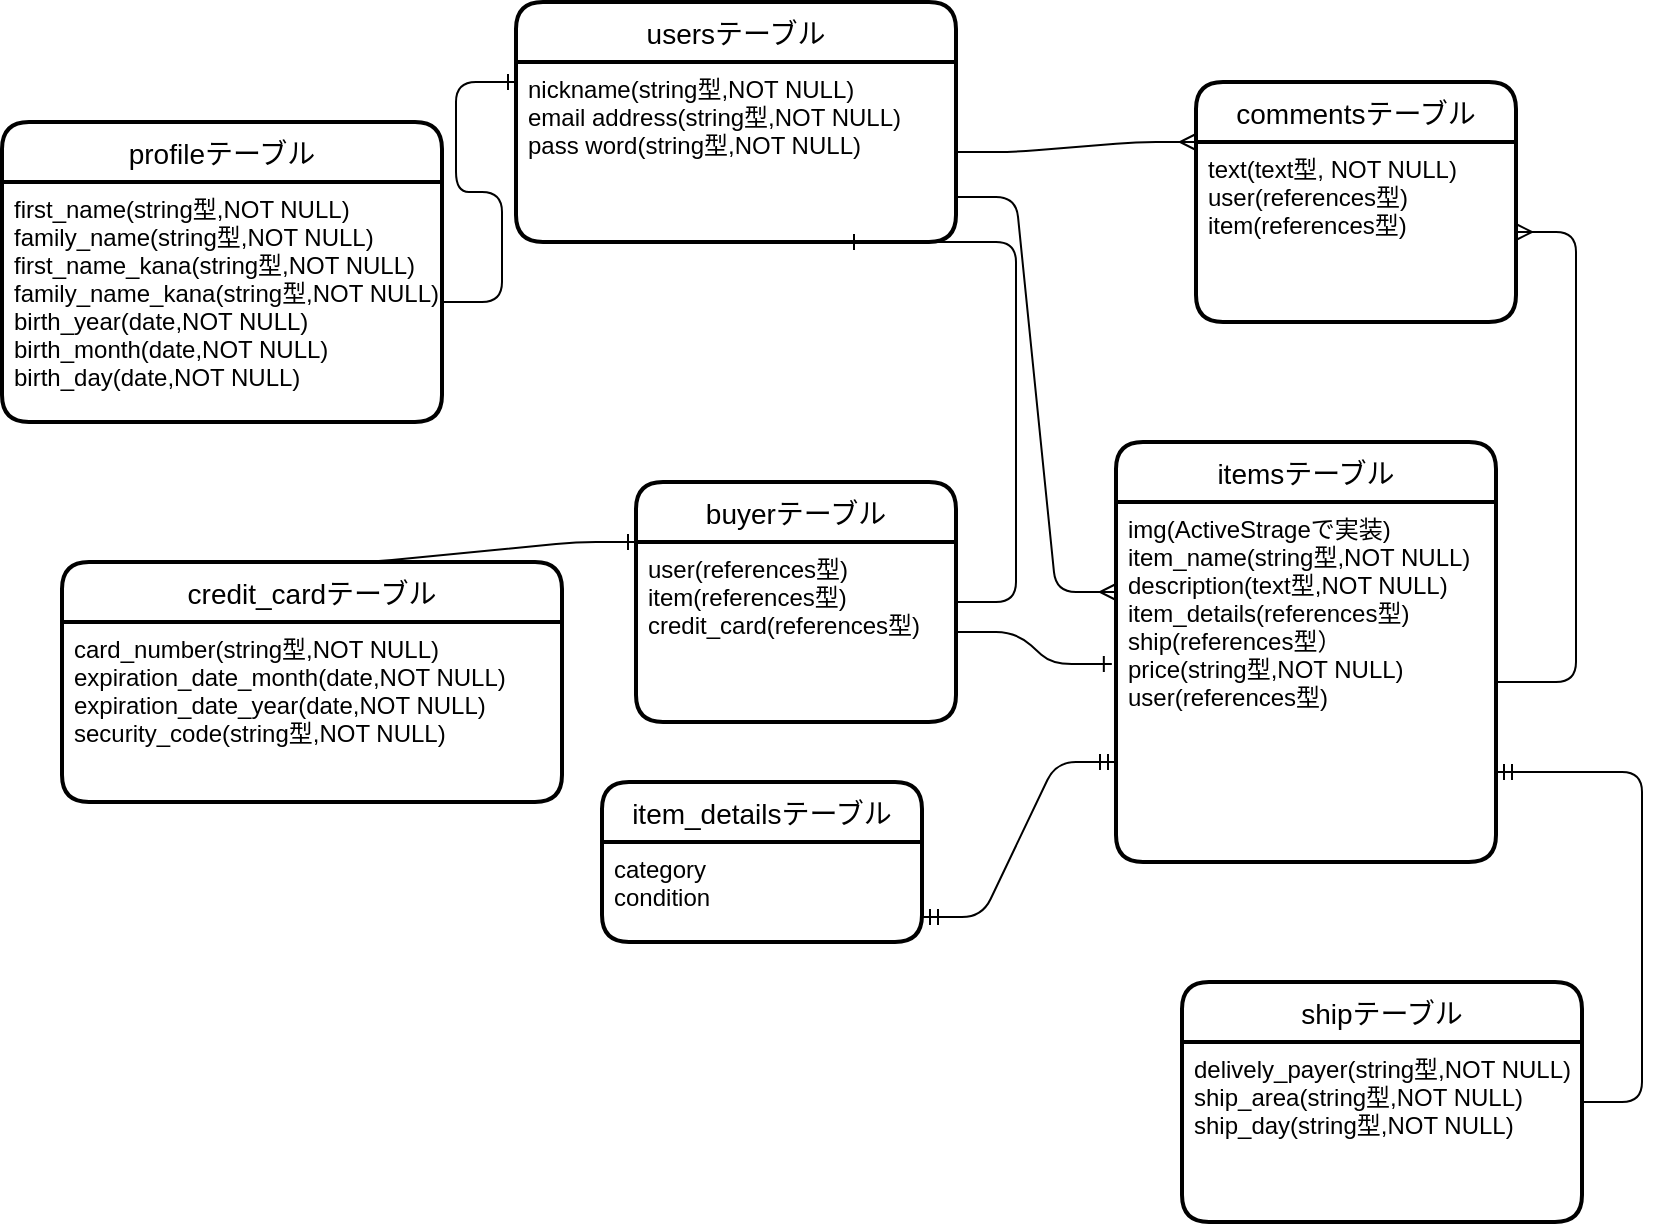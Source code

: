 <mxfile version="13.10.0" type="embed">
    <diagram id="ktSkhCPGU-JCYie2QiZc" name="ページ1">
        <mxGraphModel dx="1294" dy="526" grid="1" gridSize="10" guides="1" tooltips="1" connect="1" arrows="1" fold="1" page="1" pageScale="1" pageWidth="850" pageHeight="1100" math="0" shadow="0">
            <root>
                <mxCell id="0"/>
                <mxCell id="1" parent="0"/>
                <mxCell id="15" value="usersテーブル" style="swimlane;childLayout=stackLayout;horizontal=1;startSize=30;horizontalStack=0;rounded=1;fontSize=14;fontStyle=0;strokeWidth=2;resizeParent=0;resizeLast=1;shadow=0;dashed=0;align=center;" parent="1" vertex="1">
                    <mxGeometry x="257" y="20" width="220" height="120" as="geometry"/>
                </mxCell>
                <mxCell id="16" value="nickname(string型,NOT NULL)&#10;email address(string型,NOT NULL)&#10;pass word(string型,NOT NULL)&#10;&#10;" style="align=left;strokeColor=none;fillColor=none;spacingLeft=4;fontSize=12;verticalAlign=top;resizable=0;rotatable=0;part=1;" parent="15" vertex="1">
                    <mxGeometry y="30" width="220" height="90" as="geometry"/>
                </mxCell>
                <mxCell id="17" value="itemsテーブル" style="swimlane;childLayout=stackLayout;horizontal=1;startSize=30;horizontalStack=0;rounded=1;fontSize=14;fontStyle=0;strokeWidth=2;resizeParent=0;resizeLast=1;shadow=0;dashed=0;align=center;" parent="1" vertex="1">
                    <mxGeometry x="557" y="240" width="190" height="210" as="geometry"/>
                </mxCell>
                <mxCell id="18" value="img(ActiveStrageで実装)&#10;item_name(string型,NOT NULL)&#10;description(text型,NOT NULL)&#10;item_details(references型)&#10;ship(references型）&#10;price(string型,NOT NULL)&#10;user(references型)&#10;" style="align=left;strokeColor=none;fillColor=none;spacingLeft=4;fontSize=12;verticalAlign=top;resizable=0;rotatable=0;part=1;" parent="17" vertex="1">
                    <mxGeometry y="30" width="190" height="180" as="geometry"/>
                </mxCell>
                <mxCell id="22" value="commentsテーブル" style="swimlane;childLayout=stackLayout;horizontal=1;startSize=30;horizontalStack=0;rounded=1;fontSize=14;fontStyle=0;strokeWidth=2;resizeParent=0;resizeLast=1;shadow=0;dashed=0;align=center;" vertex="1" parent="1">
                    <mxGeometry x="597" y="60" width="160" height="120" as="geometry"/>
                </mxCell>
                <mxCell id="23" value="text(text型, NOT NULL)&#10;user(references型)&#10;item(references型)" style="align=left;strokeColor=none;fillColor=none;spacingLeft=4;fontSize=12;verticalAlign=top;resizable=0;rotatable=0;part=1;" vertex="1" parent="22">
                    <mxGeometry y="30" width="160" height="90" as="geometry"/>
                </mxCell>
                <mxCell id="24" value="" style="edgeStyle=entityRelationEdgeStyle;fontSize=12;html=1;endArrow=ERmany;" edge="1" parent="1" source="18" target="23">
                    <mxGeometry width="100" height="100" relative="1" as="geometry">
                        <mxPoint x="447" y="540" as="sourcePoint"/>
                        <mxPoint x="547" y="440" as="targetPoint"/>
                    </mxGeometry>
                </mxCell>
                <mxCell id="25" value="" style="edgeStyle=entityRelationEdgeStyle;fontSize=12;html=1;endArrow=ERmany;exitX=1;exitY=0.75;exitDx=0;exitDy=0;entryX=0;entryY=0.25;entryDx=0;entryDy=0;" edge="1" parent="1" source="16" target="18">
                    <mxGeometry width="100" height="100" relative="1" as="geometry">
                        <mxPoint x="227" y="190" as="sourcePoint"/>
                        <mxPoint x="257" y="420" as="targetPoint"/>
                    </mxGeometry>
                </mxCell>
                <mxCell id="27" value="" style="edgeStyle=entityRelationEdgeStyle;fontSize=12;html=1;endArrow=ERmany;entryX=0;entryY=0.25;entryDx=0;entryDy=0;" edge="1" parent="1" source="16" target="22">
                    <mxGeometry width="100" height="100" relative="1" as="geometry">
                        <mxPoint x="567" y="260" as="sourcePoint"/>
                        <mxPoint x="577" y="195" as="targetPoint"/>
                    </mxGeometry>
                </mxCell>
                <mxCell id="33" value="" style="edgeStyle=entityRelationEdgeStyle;fontSize=12;html=1;endArrow=ERmandOne;startArrow=ERmandOne;exitX=1;exitY=0.75;exitDx=0;exitDy=0;" edge="1" parent="1" source="41">
                    <mxGeometry width="100" height="100" relative="1" as="geometry">
                        <mxPoint x="517" y="540" as="sourcePoint"/>
                        <mxPoint x="557" y="400" as="targetPoint"/>
                    </mxGeometry>
                </mxCell>
                <mxCell id="34" value="credit_cardテーブル" style="swimlane;childLayout=stackLayout;horizontal=1;startSize=30;horizontalStack=0;rounded=1;fontSize=14;fontStyle=0;strokeWidth=2;resizeParent=0;resizeLast=1;shadow=0;dashed=0;align=center;" vertex="1" parent="1">
                    <mxGeometry x="30" y="300" width="250" height="120" as="geometry"/>
                </mxCell>
                <mxCell id="35" value="card_number(string型,NOT NULL)&#10;expiration_date_month(date,NOT NULL)&#10;expiration_date_year(date,NOT NULL)&#10;security_code(string型,NOT NULL)&#10;" style="align=left;strokeColor=none;fillColor=none;spacingLeft=4;fontSize=12;verticalAlign=top;resizable=0;rotatable=0;part=1;" vertex="1" parent="34">
                    <mxGeometry y="30" width="250" height="90" as="geometry"/>
                </mxCell>
                <mxCell id="36" value="" style="edgeStyle=entityRelationEdgeStyle;fontSize=12;html=1;endArrow=ERone;endFill=1;entryX=0;entryY=0;entryDx=0;entryDy=0;exitX=0.5;exitY=0;exitDx=0;exitDy=0;" edge="1" parent="1" source="34" target="47">
                    <mxGeometry width="100" height="100" relative="1" as="geometry">
                        <mxPoint x="227" y="380" as="sourcePoint"/>
                        <mxPoint x="247" y="140" as="targetPoint"/>
                    </mxGeometry>
                </mxCell>
                <mxCell id="40" value="item_detailsテーブル" style="swimlane;childLayout=stackLayout;horizontal=1;startSize=30;horizontalStack=0;rounded=1;fontSize=14;fontStyle=0;strokeWidth=2;resizeParent=0;resizeLast=1;shadow=0;dashed=0;align=center;" vertex="1" parent="1">
                    <mxGeometry x="300" y="410" width="160" height="80" as="geometry"/>
                </mxCell>
                <mxCell id="41" value="category&#10;condition" style="align=left;strokeColor=none;fillColor=none;spacingLeft=4;fontSize=12;verticalAlign=top;resizable=0;rotatable=0;part=1;" vertex="1" parent="40">
                    <mxGeometry y="30" width="160" height="50" as="geometry"/>
                </mxCell>
                <mxCell id="42" value="profileテーブル" style="swimlane;childLayout=stackLayout;horizontal=1;startSize=30;horizontalStack=0;rounded=1;fontSize=14;fontStyle=0;strokeWidth=2;resizeParent=0;resizeLast=1;shadow=0;dashed=0;align=center;" vertex="1" parent="1">
                    <mxGeometry y="80" width="220" height="150" as="geometry"/>
                </mxCell>
                <mxCell id="43" value="first_name(string型,NOT NULL)&#10;family_name(string型,NOT NULL)&#10;first_name_kana(string型,NOT NULL)&#10;family_name_kana(string型,NOT NULL)&#10;birth_year(date,NOT NULL)&#10;birth_month(date,NOT NULL)&#10;birth_day(date,NOT NULL)" style="align=left;strokeColor=none;fillColor=none;spacingLeft=4;fontSize=12;verticalAlign=top;resizable=0;rotatable=0;part=1;" vertex="1" parent="42">
                    <mxGeometry y="30" width="220" height="120" as="geometry"/>
                </mxCell>
                <mxCell id="44" value="" style="edgeStyle=entityRelationEdgeStyle;fontSize=12;html=1;endArrow=ERone;endFill=1;entryX=0;entryY=0.111;entryDx=0;entryDy=0;entryPerimeter=0;" edge="1" parent="1" source="43" target="16">
                    <mxGeometry width="100" height="100" relative="1" as="geometry">
                        <mxPoint x="160" y="130" as="sourcePoint"/>
                        <mxPoint x="247" y="155" as="targetPoint"/>
                    </mxGeometry>
                </mxCell>
                <mxCell id="46" value="buyerテーブル" style="swimlane;childLayout=stackLayout;horizontal=1;startSize=30;horizontalStack=0;rounded=1;fontSize=14;fontStyle=0;strokeWidth=2;resizeParent=0;resizeLast=1;shadow=0;dashed=0;align=center;" vertex="1" parent="1">
                    <mxGeometry x="317" y="260" width="160" height="120" as="geometry"/>
                </mxCell>
                <mxCell id="47" value="user(references型)&#10;item(references型)&#10;credit_card(references型)" style="align=left;strokeColor=none;fillColor=none;spacingLeft=4;fontSize=12;verticalAlign=top;resizable=0;rotatable=0;part=1;" vertex="1" parent="46">
                    <mxGeometry y="30" width="160" height="90" as="geometry"/>
                </mxCell>
                <mxCell id="48" value="" style="edgeStyle=entityRelationEdgeStyle;fontSize=12;html=1;endArrow=ERone;endFill=1;entryX=-0.011;entryY=0.45;entryDx=0;entryDy=0;entryPerimeter=0;exitX=1;exitY=0.5;exitDx=0;exitDy=0;" edge="1" parent="1" source="47" target="18">
                    <mxGeometry width="100" height="100" relative="1" as="geometry">
                        <mxPoint x="479" y="330" as="sourcePoint"/>
                        <mxPoint x="550" y="349" as="targetPoint"/>
                    </mxGeometry>
                </mxCell>
                <mxCell id="49" value="" style="edgeStyle=entityRelationEdgeStyle;fontSize=12;html=1;endArrow=ERone;endFill=1;entryX=0.75;entryY=1;entryDx=0;entryDy=0;" edge="1" parent="1" source="46" target="16">
                    <mxGeometry width="100" height="100" relative="1" as="geometry">
                        <mxPoint x="413" y="250" as="sourcePoint"/>
                        <mxPoint x="457" y="160" as="targetPoint"/>
                    </mxGeometry>
                </mxCell>
                <mxCell id="50" value="shipテーブル" style="swimlane;childLayout=stackLayout;horizontal=1;startSize=30;horizontalStack=0;rounded=1;fontSize=14;fontStyle=0;strokeWidth=2;resizeParent=0;resizeLast=1;shadow=0;dashed=0;align=center;" vertex="1" parent="1">
                    <mxGeometry x="590" y="510" width="200" height="120" as="geometry"/>
                </mxCell>
                <mxCell id="51" value="delively_payer(string型,NOT NULL)&#10;ship_area(string型,NOT NULL)&#10;ship_day(string型,NOT NULL)" style="align=left;strokeColor=none;fillColor=none;spacingLeft=4;fontSize=12;verticalAlign=top;resizable=0;rotatable=0;part=1;" vertex="1" parent="50">
                    <mxGeometry y="30" width="200" height="90" as="geometry"/>
                </mxCell>
                <mxCell id="52" value="" style="edgeStyle=entityRelationEdgeStyle;fontSize=12;html=1;endArrow=ERmandOne;entryX=1;entryY=0.75;entryDx=0;entryDy=0;" edge="1" parent="1" source="50" target="18">
                    <mxGeometry width="100" height="100" relative="1" as="geometry">
                        <mxPoint x="790" y="526" as="sourcePoint"/>
                        <mxPoint x="790" y="450" as="targetPoint"/>
                    </mxGeometry>
                </mxCell>
            </root>
        </mxGraphModel>
    </diagram>
</mxfile>